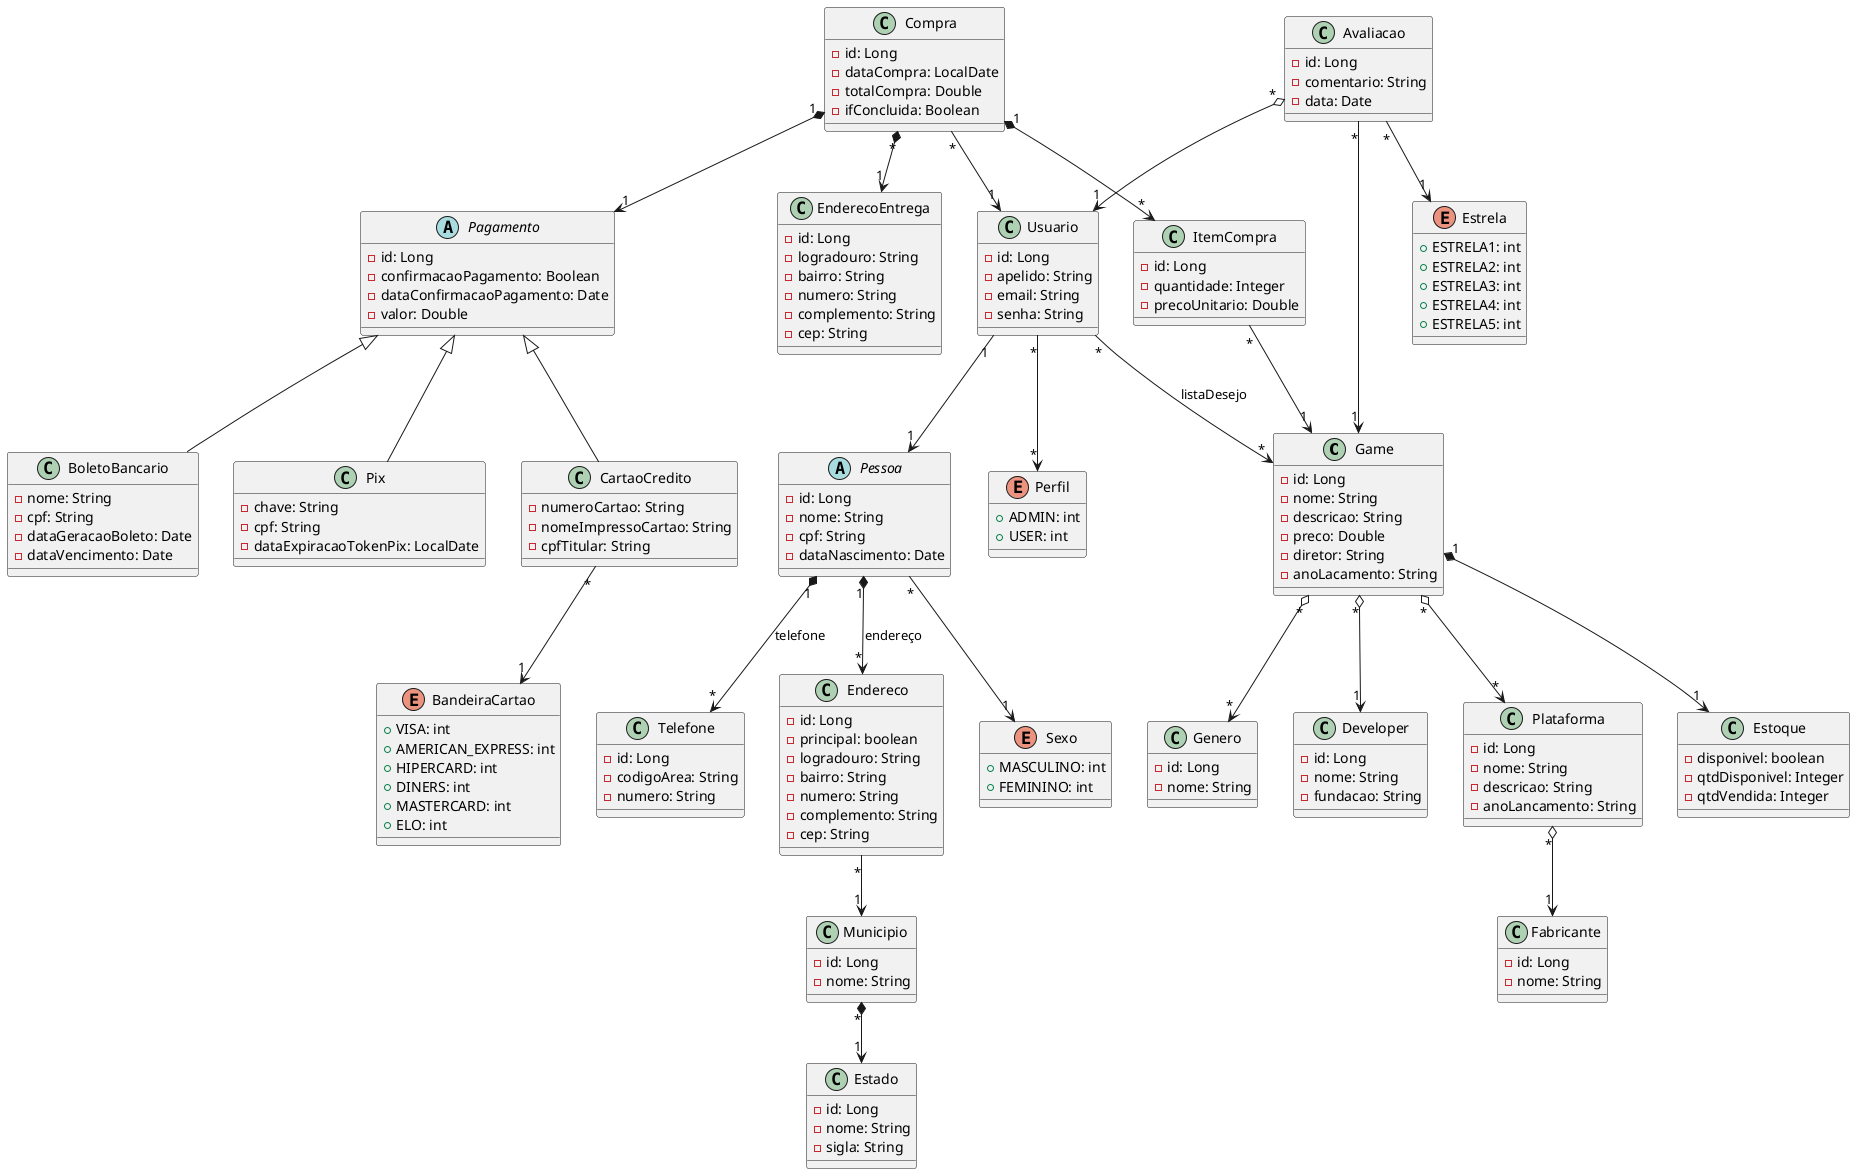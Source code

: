 @startuml Games-eCommerce

    class Game {

        - id: Long
        - nome: String
        - descricao: String
        - preco: Double
        - diretor: String
        - anoLacamento: String
    }

    class Estoque {
        - disponivel: boolean
        - qtdDisponivel: Integer
        - qtdVendida: Integer
    }

    class Genero {
        
        - id: Long
        - nome: String
}

    class Developer {

        - id: Long
        - nome: String
        - fundacao: String
    }

    class Plataforma {

        - id: Long
        - nome: String
        - descricao: String
        - anoLancamento: String
    }

    class Fabricante {

        - id: Long
        - nome: String
    }

    abstract class Pessoa {

        - id: Long
        - nome: String
        - cpf: String
        - dataNascimento: Date
    }

    enum Sexo {

        + MASCULINO: int
        + FEMININO: int
    }

    enum Perfil {

        + ADMIN: int
        + USER: int
    }

    class Usuario {

        - id: Long
        - apelido: String
        - email: String
        - senha: String
    }

    class Telefone {

        - id: Long
        - codigoArea: String
        - numero: String
    }

    class Compra {

        - id: Long
        - dataCompra: LocalDate
        - totalCompra: Double
        - ifConcluida: Boolean
    }

    class ItemCompra {

        - id: Long
        - quantidade: Integer
        - precoUnitario: Double
    }

    class Endereco {

        - id: Long
        - principal: boolean
        - logradouro: String
        - bairro: String
        - numero: String
        - complemento: String
        - cep: String
    }

    class EnderecoEntrega {

        - id: Long
        - logradouro: String
        - bairro: String
        - numero: String
        - complemento: String
        - cep: String
    }

    class Avaliacao {

        - id: Long
        - comentario: String
        - data: Date
    }

    enum Estrela {

        + ESTRELA1: int
        + ESTRELA2: int
        + ESTRELA3: int
        + ESTRELA4: int
        + ESTRELA5: int
    }

    abstract class Pagamento {

        - id: Long
        - confirmacaoPagamento: Boolean
        - dataConfirmacaoPagamento: Date
        - valor: Double
    }

    class BoletoBancario {

        - nome: String
        - cpf: String
        - dataGeracaoBoleto: Date
        - dataVencimento: Date
    }

    class Pix {

        - chave: String
        - cpf: String
        - dataExpiracaoTokenPix: LocalDate
    }

    class CartaoCredito {

        - numeroCartao: String
        - nomeImpressoCartao: String
        - cpfTitular: String
    }

    enum BandeiraCartao {

        + VISA: int
        + AMERICAN_EXPRESS: int
        + HIPERCARD: int
        + DINERS: int
        + MASTERCARD: int
        + ELO: int
    }

    class Estado {

        - id: Long
        - nome: String
        - sigla: String
    }

    class Municipio {

        - id: Long
        - nome: String
    }

    Game "*" o--> "*" Genero
    Game "*" o--> "1" Developer
    Game "*" o--> "*" Plataforma
    Game "1" *--> "1" Estoque

    Plataforma "*" o--> "1" Fabricante

    Municipio "*" *--> "1" Estado

    Endereco "*" --> "1" Municipio

    Pessoa "*" --> "1" Sexo

    Usuario "1" --> "1" Pessoa
    Usuario "*" --> "*" Perfil
    Usuario "*" --> "*" Game: listaDesejo
    Pessoa "1" *--> "*" Telefone: telefone
    Pessoa "1" *--> "*" Endereco: endereço

    ItemCompra "*" --> "1" Game

    BoletoBancario -up-|> Pagamento

    Pix -up-|> Pagamento

    CartaoCredito -up-|> Pagamento
    CartaoCredito "*" --> "1" BandeiraCartao

    Compra "*" --> "1" Usuario
    Compra "1" *--> "*" ItemCompra
    Compra "*" *--> "1" EnderecoEntrega
    Compra "1" *--> "1" Pagamento

    Avaliacao "*" --> "1" Estrela
    Avaliacao "*" o--> "1" Usuario
    Avaliacao "*" --> "1" Game
@enduml
